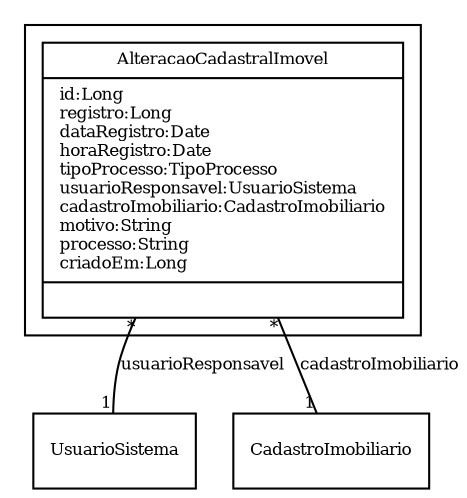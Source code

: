 digraph G{
fontname = "Times-Roman"
fontsize = 8

node [
        fontname = "Times-Roman"
        fontsize = 8
        shape = "record"
]

edge [
        fontname = "Times-Roman"
        fontsize = 8
]

subgraph clusterPROCESSO_DE_ATIVACAOINATIVACAO_CADASTRAL_DE_IMOVEL
{
AlteracaoCadastralImovel [label = "{AlteracaoCadastralImovel|id:Long\lregistro:Long\ldataRegistro:Date\lhoraRegistro:Date\ltipoProcesso:TipoProcesso\lusuarioResponsavel:UsuarioSistema\lcadastroImobiliario:CadastroImobiliario\lmotivo:String\lprocesso:String\lcriadoEm:Long\l|\l}"]
}
edge [arrowhead = "none" headlabel = "1" taillabel = "*"] AlteracaoCadastralImovel -> UsuarioSistema [label = "usuarioResponsavel"]
edge [arrowhead = "none" headlabel = "1" taillabel = "*"] AlteracaoCadastralImovel -> CadastroImobiliario [label = "cadastroImobiliario"]
}
